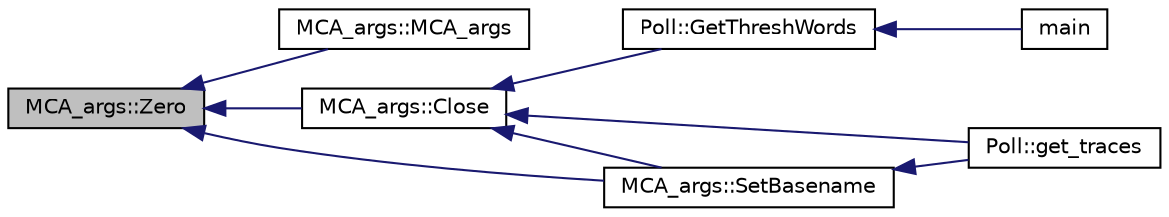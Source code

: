 digraph "MCA_args::Zero"
{
  edge [fontname="Helvetica",fontsize="10",labelfontname="Helvetica",labelfontsize="10"];
  node [fontname="Helvetica",fontsize="10",shape=record];
  rankdir="LR";
  Node1 [label="MCA_args::Zero",height=0.2,width=0.4,color="black", fillcolor="grey75", style="filled", fontcolor="black"];
  Node1 -> Node2 [dir="back",color="midnightblue",fontsize="10",style="solid",fontname="Helvetica"];
  Node2 [label="MCA_args::MCA_args",height=0.2,width=0.4,color="black", fillcolor="white", style="filled",URL="$d3/d7b/class_m_c_a__args.html#afbe9889f9c5e3f8a4b35f293a8da1905"];
  Node1 -> Node3 [dir="back",color="midnightblue",fontsize="10",style="solid",fontname="Helvetica"];
  Node3 [label="MCA_args::Close",height=0.2,width=0.4,color="black", fillcolor="white", style="filled",URL="$d3/d7b/class_m_c_a__args.html#a2661f4a51cbd4832f4852cef67d0350e"];
  Node3 -> Node4 [dir="back",color="midnightblue",fontsize="10",style="solid",fontname="Helvetica"];
  Node4 [label="Poll::get_traces",height=0.2,width=0.4,color="black", fillcolor="white", style="filled",URL="$d6/db0/class_poll.html#a7bc77d04169be53d1a3553e0a55932d6",tooltip="Acquire raw traces from a pixie module. "];
  Node3 -> Node5 [dir="back",color="midnightblue",fontsize="10",style="solid",fontname="Helvetica"];
  Node5 [label="MCA_args::SetBasename",height=0.2,width=0.4,color="black", fillcolor="white", style="filled",URL="$d3/d7b/class_m_c_a__args.html#a5308bd7d0b4afde97322e8c0cde07dc9"];
  Node5 -> Node4 [dir="back",color="midnightblue",fontsize="10",style="solid",fontname="Helvetica"];
  Node3 -> Node6 [dir="back",color="midnightblue",fontsize="10",style="solid",fontname="Helvetica"];
  Node6 [label="Poll::GetThreshWords",height=0.2,width=0.4,color="black", fillcolor="white", style="filled",URL="$d6/db0/class_poll.html#af663df9384bf7c210165077aafc4dbc4"];
  Node6 -> Node7 [dir="back",color="midnightblue",fontsize="10",style="solid",fontname="Helvetica"];
  Node7 [label="main",height=0.2,width=0.4,color="black", fillcolor="white", style="filled",URL="$d1/d50/poll2_8cpp.html#a0ddf1224851353fc92bfbff6f499fa97"];
  Node1 -> Node5 [dir="back",color="midnightblue",fontsize="10",style="solid",fontname="Helvetica"];
}

